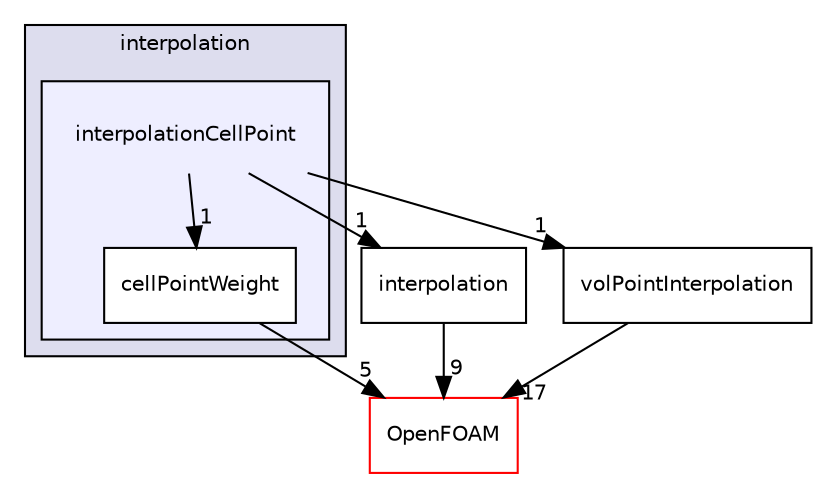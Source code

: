digraph "src/finiteVolume/interpolation/interpolation/interpolationCellPoint" {
  bgcolor=transparent;
  compound=true
  node [ fontsize="10", fontname="Helvetica"];
  edge [ labelfontsize="10", labelfontname="Helvetica"];
  subgraph clusterdir_c993260712d995df6dda7964041544db {
    graph [ bgcolor="#ddddee", pencolor="black", label="interpolation" fontname="Helvetica", fontsize="10", URL="dir_c993260712d995df6dda7964041544db.html"]
  subgraph clusterdir_a3dc0e4243195fcc544ce440c33a38a4 {
    graph [ bgcolor="#eeeeff", pencolor="black", label="" URL="dir_a3dc0e4243195fcc544ce440c33a38a4.html"];
    dir_a3dc0e4243195fcc544ce440c33a38a4 [shape=plaintext label="interpolationCellPoint"];
    dir_606c367ef6971fe105007327370bd030 [shape=box label="cellPointWeight" color="black" fillcolor="white" style="filled" URL="dir_606c367ef6971fe105007327370bd030.html"];
  }
  }
  dir_2b92f387cff56e995f4a12450fdbcf41 [shape=box label="interpolation" URL="dir_2b92f387cff56e995f4a12450fdbcf41.html"];
  dir_dd9fc39a8f9a2ae23f0e64eaf0f03929 [shape=box label="volPointInterpolation" URL="dir_dd9fc39a8f9a2ae23f0e64eaf0f03929.html"];
  dir_c5473ff19b20e6ec4dfe5c310b3778a8 [shape=box label="OpenFOAM" color="red" URL="dir_c5473ff19b20e6ec4dfe5c310b3778a8.html"];
  dir_2b92f387cff56e995f4a12450fdbcf41->dir_c5473ff19b20e6ec4dfe5c310b3778a8 [headlabel="9", labeldistance=1.5 headhref="dir_001155_002151.html"];
  dir_dd9fc39a8f9a2ae23f0e64eaf0f03929->dir_c5473ff19b20e6ec4dfe5c310b3778a8 [headlabel="17", labeldistance=1.5 headhref="dir_001257_002151.html"];
  dir_606c367ef6971fe105007327370bd030->dir_c5473ff19b20e6ec4dfe5c310b3778a8 [headlabel="5", labeldistance=1.5 headhref="dir_001159_002151.html"];
  dir_a3dc0e4243195fcc544ce440c33a38a4->dir_2b92f387cff56e995f4a12450fdbcf41 [headlabel="1", labeldistance=1.5 headhref="dir_001158_001155.html"];
  dir_a3dc0e4243195fcc544ce440c33a38a4->dir_dd9fc39a8f9a2ae23f0e64eaf0f03929 [headlabel="1", labeldistance=1.5 headhref="dir_001158_001257.html"];
  dir_a3dc0e4243195fcc544ce440c33a38a4->dir_606c367ef6971fe105007327370bd030 [headlabel="1", labeldistance=1.5 headhref="dir_001158_001159.html"];
}
